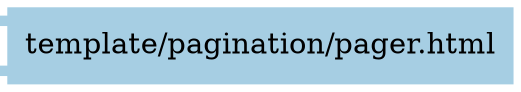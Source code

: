 digraph dependencies {
  node[shape="component",style="filled",colorscheme=paired12]


    node[shape="component"]
    "template/pagination/pager.html"[label="template/pagination/pager.html", color=1]

    


    node[shape="ellipse"]
    


    

    

    

    node[shape="cds"]
    

    









    node[shape="ellipse",style="filled", color=9]
    

    


    

    

    

    


}
